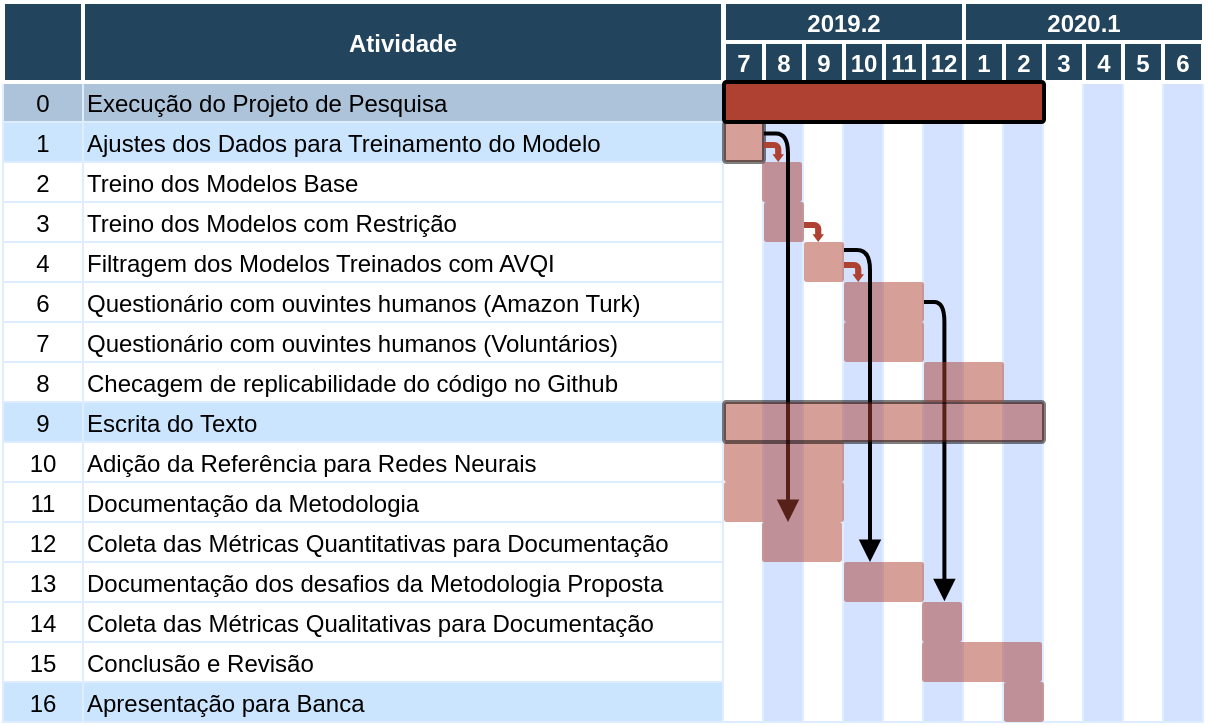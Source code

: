 <mxfile version="10.7.7" type="device"><diagram name="Page-1" id="8378b5f6-a2b2-b727-a746-972ab9d02e00"><mxGraphModel dx="2323" dy="1392" grid="1" gridSize="10" guides="1" tooltips="1" connect="0" arrows="1" fold="1" page="1" pageScale="1.5" pageWidth="1169" pageHeight="827" background="#ffffff" math="0" shadow="0"><root><mxCell id="0"/><mxCell id="o-ykxOcMyQlo7kCkjefh-287" value="Untitled Layer" parent="0"/><mxCell id="o-ykxOcMyQlo7kCkjefh-288" value="" style="strokeColor=#DEEDFF" vertex="1" parent="o-ykxOcMyQlo7kCkjefh-287"><mxGeometry x="646.5" y="380.0" width="20" height="320" as="geometry"/></mxCell><mxCell id="o-ykxOcMyQlo7kCkjefh-289" value="" style="strokeColor=#DEEDFF;fillColor=#D4E1FF" vertex="1" parent="o-ykxOcMyQlo7kCkjefh-287"><mxGeometry x="666.5" y="380.0" width="20" height="320" as="geometry"/></mxCell><mxCell id="o-ykxOcMyQlo7kCkjefh-290" value="" style="strokeColor=#DEEDFF" vertex="1" parent="o-ykxOcMyQlo7kCkjefh-287"><mxGeometry x="606.5" y="380.0" width="20" height="320" as="geometry"/></mxCell><mxCell id="o-ykxOcMyQlo7kCkjefh-291" value="" style="strokeColor=#DEEDFF;fillColor=#D4E1FF" vertex="1" parent="o-ykxOcMyQlo7kCkjefh-287"><mxGeometry x="626.5" y="380.0" width="20" height="320" as="geometry"/></mxCell><mxCell id="o-ykxOcMyQlo7kCkjefh-292" value="" style="strokeColor=#DEEDFF" vertex="1" parent="o-ykxOcMyQlo7kCkjefh-287"><mxGeometry x="566.5" y="380.0" width="20" height="320" as="geometry"/></mxCell><mxCell id="o-ykxOcMyQlo7kCkjefh-293" value="" style="strokeColor=#DEEDFF;fillColor=#D4E1FF" vertex="1" parent="o-ykxOcMyQlo7kCkjefh-287"><mxGeometry x="586.5" y="380.0" width="20" height="320" as="geometry"/></mxCell><mxCell id="o-ykxOcMyQlo7kCkjefh-294" value="" style="strokeColor=#DEEDFF;fillColor=#D4E1FF" vertex="1" parent="o-ykxOcMyQlo7kCkjefh-287"><mxGeometry x="546.5" y="380.0" width="20" height="320" as="geometry"/></mxCell><mxCell id="o-ykxOcMyQlo7kCkjefh-295" value="" style="strokeColor=#DEEDFF" vertex="1" parent="o-ykxOcMyQlo7kCkjefh-287"><mxGeometry x="446.5" y="380.0" width="20" height="320" as="geometry"/></mxCell><mxCell id="o-ykxOcMyQlo7kCkjefh-296" value="" style="strokeColor=#DEEDFF" vertex="1" parent="o-ykxOcMyQlo7kCkjefh-287"><mxGeometry x="486.5" y="380.0" width="20" height="320" as="geometry"/></mxCell><mxCell id="o-ykxOcMyQlo7kCkjefh-297" value="" style="strokeColor=#DEEDFF" vertex="1" parent="o-ykxOcMyQlo7kCkjefh-287"><mxGeometry x="526.5" y="380.0" width="20" height="320" as="geometry"/></mxCell><mxCell id="o-ykxOcMyQlo7kCkjefh-298" value="" style="strokeColor=#DEEDFF;fillColor=#D4E1FF" vertex="1" parent="o-ykxOcMyQlo7kCkjefh-287"><mxGeometry x="466.5" y="380.0" width="20" height="320" as="geometry"/></mxCell><mxCell id="o-ykxOcMyQlo7kCkjefh-299" value="" style="strokeColor=#DEEDFF;fillColor=#D4E1FF" vertex="1" parent="o-ykxOcMyQlo7kCkjefh-287"><mxGeometry x="506.5" y="380.0" width="20" height="320" as="geometry"/></mxCell><mxCell id="o-ykxOcMyQlo7kCkjefh-300" value="2019.2" style="fillColor=#23445D;strokeColor=#FFFFFF;strokeWidth=2;fontColor=#FFFFFF;fontStyle=1" vertex="1" parent="o-ykxOcMyQlo7kCkjefh-287"><mxGeometry x="447" y="340" width="120" height="20" as="geometry"/></mxCell><mxCell id="o-ykxOcMyQlo7kCkjefh-301" value="2020.1" style="fillColor=#23445D;strokeColor=#FFFFFF;strokeWidth=2;fontColor=#FFFFFF;fontStyle=1" vertex="1" parent="o-ykxOcMyQlo7kCkjefh-287"><mxGeometry x="567" y="340" width="120" height="20" as="geometry"/></mxCell><mxCell id="o-ykxOcMyQlo7kCkjefh-319" value="7" style="fillColor=#23445D;strokeColor=#FFFFFF;strokeWidth=2;fontColor=#FFFFFF;fontStyle=1" vertex="1" parent="o-ykxOcMyQlo7kCkjefh-287"><mxGeometry x="447" y="360" width="20" height="20" as="geometry"/></mxCell><mxCell id="o-ykxOcMyQlo7kCkjefh-320" value="8" style="fillColor=#23445D;strokeColor=#FFFFFF;strokeWidth=2;fontColor=#FFFFFF;fontStyle=1" vertex="1" parent="o-ykxOcMyQlo7kCkjefh-287"><mxGeometry x="467" y="360" width="20" height="20" as="geometry"/></mxCell><mxCell id="o-ykxOcMyQlo7kCkjefh-321" value="9" style="fillColor=#23445D;strokeColor=#FFFFFF;strokeWidth=2;fontColor=#FFFFFF;fontStyle=1" vertex="1" parent="o-ykxOcMyQlo7kCkjefh-287"><mxGeometry x="487" y="360" width="20" height="20" as="geometry"/></mxCell><mxCell id="o-ykxOcMyQlo7kCkjefh-322" value="10" style="fillColor=#23445D;strokeColor=#FFFFFF;strokeWidth=2;fontColor=#FFFFFF;fontStyle=1" vertex="1" parent="o-ykxOcMyQlo7kCkjefh-287"><mxGeometry x="507" y="360" width="20" height="20" as="geometry"/></mxCell><mxCell id="o-ykxOcMyQlo7kCkjefh-325" value="11" style="fillColor=#23445D;strokeColor=#FFFFFF;strokeWidth=2;fontColor=#FFFFFF;fontStyle=1" vertex="1" parent="o-ykxOcMyQlo7kCkjefh-287"><mxGeometry x="527" y="360" width="20" height="20" as="geometry"/></mxCell><mxCell id="o-ykxOcMyQlo7kCkjefh-326" value="12" style="fillColor=#23445D;strokeColor=#FFFFFF;strokeWidth=2;fontColor=#FFFFFF;fontStyle=1" vertex="1" parent="o-ykxOcMyQlo7kCkjefh-287"><mxGeometry x="547" y="360" width="20" height="20" as="geometry"/></mxCell><mxCell id="o-ykxOcMyQlo7kCkjefh-329" value="1" style="fillColor=#23445D;strokeColor=#FFFFFF;strokeWidth=2;fontColor=#FFFFFF;fontStyle=1" vertex="1" parent="o-ykxOcMyQlo7kCkjefh-287"><mxGeometry x="567" y="360" width="20" height="20" as="geometry"/></mxCell><mxCell id="o-ykxOcMyQlo7kCkjefh-330" value="2" style="fillColor=#23445D;strokeColor=#FFFFFF;strokeWidth=2;fontColor=#FFFFFF;fontStyle=1" vertex="1" parent="o-ykxOcMyQlo7kCkjefh-287"><mxGeometry x="587" y="360" width="20" height="20" as="geometry"/></mxCell><mxCell id="o-ykxOcMyQlo7kCkjefh-331" value="3" style="fillColor=#23445D;strokeColor=#FFFFFF;strokeWidth=2;fontColor=#FFFFFF;fontStyle=1" vertex="1" parent="o-ykxOcMyQlo7kCkjefh-287"><mxGeometry x="607" y="360" width="20" height="20" as="geometry"/></mxCell><mxCell id="o-ykxOcMyQlo7kCkjefh-332" value="4" style="fillColor=#23445D;strokeColor=#FFFFFF;strokeWidth=2;fontColor=#FFFFFF;fontStyle=1" vertex="1" parent="o-ykxOcMyQlo7kCkjefh-287"><mxGeometry x="627" y="360" width="20" height="20" as="geometry"/></mxCell><mxCell id="o-ykxOcMyQlo7kCkjefh-333" value="5" style="fillColor=#23445D;strokeColor=#FFFFFF;strokeWidth=2;fontColor=#FFFFFF;fontStyle=1" vertex="1" parent="o-ykxOcMyQlo7kCkjefh-287"><mxGeometry x="646.5" y="360" width="20" height="20" as="geometry"/></mxCell><mxCell id="o-ykxOcMyQlo7kCkjefh-334" value="6" style="fillColor=#23445D;strokeColor=#FFFFFF;strokeWidth=2;fontColor=#FFFFFF;fontStyle=1" vertex="1" parent="o-ykxOcMyQlo7kCkjefh-287"><mxGeometry x="666.5" y="360" width="20" height="20" as="geometry"/></mxCell><mxCell id="1" parent="0"/><mxCell id="63" value="0" style="strokeColor=#DEEDFF;fillColor=#ADC3D9" parent="1" vertex="1"><mxGeometry x="86.5" y="380" width="40" height="20" as="geometry"/></mxCell><mxCell id="64" value="Execução do Projeto de Pesquisa" style="align=left;strokeColor=#DEEDFF;fillColor=#ADC3D9" parent="1" vertex="1"><mxGeometry x="126.5" y="380" width="320" height="20" as="geometry"/></mxCell><mxCell id="69" value="1" style="strokeColor=#DEEDFF;fillColor=#CCE5FF" parent="1" vertex="1"><mxGeometry x="86.5" y="400.0" width="40" height="20" as="geometry"/></mxCell><mxCell id="70" value="Ajustes dos Dados para Treinamento do Modelo" style="align=left;strokeColor=#DEEDFF;fillColor=#CCE5FF" parent="1" vertex="1"><mxGeometry x="126.5" y="400.0" width="320.0" height="20" as="geometry"/></mxCell><mxCell id="74" value="2" style="strokeColor=#DEEDFF" parent="1" vertex="1"><mxGeometry x="86.5" y="420.0" width="40" height="20" as="geometry"/></mxCell><mxCell id="75" value="Treino dos Modelos Base" style="align=left;strokeColor=#DEEDFF" parent="1" vertex="1"><mxGeometry x="126.5" y="420.0" width="320.0" height="20.0" as="geometry"/></mxCell><mxCell id="79" value="3" style="strokeColor=#DEEDFF" parent="1" vertex="1"><mxGeometry x="86.5" y="440.0" width="40" height="20" as="geometry"/></mxCell><mxCell id="80" value="Treino dos Modelos com Restrição" style="align=left;strokeColor=#DEEDFF" parent="1" vertex="1"><mxGeometry x="126.5" y="440.0" width="320" height="20" as="geometry"/></mxCell><mxCell id="84" value="4" style="strokeColor=#DEEDFF" parent="1" vertex="1"><mxGeometry x="86.5" y="460.0" width="40" height="20" as="geometry"/></mxCell><mxCell id="85" value="Filtragem dos Modelos Treinados com AVQI" style="align=left;strokeColor=#DEEDFF" parent="1" vertex="1"><mxGeometry x="126.5" y="460.0" width="320.0" height="20" as="geometry"/></mxCell><mxCell id="89" value="6" style="strokeColor=#DEEDFF" parent="1" vertex="1"><mxGeometry x="86.5" y="480.0" width="40" height="20" as="geometry"/></mxCell><mxCell id="90" value="Questionário com ouvintes humanos (Amazon Turk)" style="align=left;strokeColor=#DEEDFF" parent="1" vertex="1"><mxGeometry x="126.5" y="480.0" width="320.0" height="20" as="geometry"/></mxCell><mxCell id="94" value="7" style="strokeColor=#DEEDFF" parent="1" vertex="1"><mxGeometry x="86.5" y="500.0" width="40" height="20" as="geometry"/></mxCell><mxCell id="95" value="Questionário com ouvintes humanos (Voluntários)" style="align=left;strokeColor=#DEEDFF" parent="1" vertex="1"><mxGeometry x="126.5" y="500.0" width="320.0" height="20" as="geometry"/></mxCell><mxCell id="99" value="8" style="strokeColor=#DEEDFF" parent="1" vertex="1"><mxGeometry x="86.5" y="520.0" width="40" height="20" as="geometry"/></mxCell><mxCell id="100" value="Checagem de replicabilidade do código no Github" style="align=left;strokeColor=#DEEDFF" parent="1" vertex="1"><mxGeometry x="126.5" y="520.0" width="320.0" height="20" as="geometry"/></mxCell><mxCell id="104" value="9" style="strokeColor=#DEEDFF;fillColor=#CCE5FF" parent="1" vertex="1"><mxGeometry x="86.5" y="540.0" width="40" height="20" as="geometry"/></mxCell><mxCell id="105" value="Escrita do Texto" style="align=left;strokeColor=#DEEDFF;fillColor=#CCE5FF" parent="1" vertex="1"><mxGeometry x="126.5" y="540.0" width="320.0" height="20.0" as="geometry"/></mxCell><mxCell id="109" value="10" style="strokeColor=#DEEDFF" parent="1" vertex="1"><mxGeometry x="86.5" y="560.0" width="40" height="20" as="geometry"/></mxCell><mxCell id="110" value="Adição da Referência para Redes Neurais" style="align=left;strokeColor=#DEEDFF" parent="1" vertex="1"><mxGeometry x="126.5" y="560.0" width="320.0" height="20" as="geometry"/></mxCell><mxCell id="114" value="11" style="strokeColor=#DEEDFF" parent="1" vertex="1"><mxGeometry x="86.5" y="580.0" width="40" height="20" as="geometry"/></mxCell><mxCell id="115" value="Documentação da Metodologia" style="align=left;strokeColor=#DEEDFF" parent="1" vertex="1"><mxGeometry x="126.5" y="580.0" width="320.0" height="20" as="geometry"/></mxCell><mxCell id="119" value="12" style="strokeColor=#DEEDFF" parent="1" vertex="1"><mxGeometry x="86.5" y="600.0" width="40" height="20" as="geometry"/></mxCell><mxCell id="120" value="Coleta das Métricas Quantitativas para Documentação" style="align=left;strokeColor=#DEEDFF" parent="1" vertex="1"><mxGeometry x="126.5" y="600.0" width="320" height="20" as="geometry"/></mxCell><mxCell id="124" value="13" style="strokeColor=#DEEDFF" parent="1" vertex="1"><mxGeometry x="86.5" y="620.0" width="40" height="20" as="geometry"/></mxCell><mxCell id="125" value="Documentação dos desafios da Metodologia Proposta" style="align=left;strokeColor=#DEEDFF" parent="1" vertex="1"><mxGeometry x="126.5" y="620.0" width="320" height="20" as="geometry"/></mxCell><mxCell id="129" value="14" style="strokeColor=#DEEDFF" parent="1" vertex="1"><mxGeometry x="86.5" y="640.0" width="40" height="20" as="geometry"/></mxCell><mxCell id="130" value="Coleta das Métricas Qualitativas para Documentação" style="align=left;strokeColor=#DEEDFF" parent="1" vertex="1"><mxGeometry x="126.5" y="640.0" width="320.0" height="20" as="geometry"/></mxCell><mxCell id="134" value="15" style="strokeColor=#DEEDFF;fillColor=#FFFFFF" parent="1" vertex="1"><mxGeometry x="86.5" y="660.0" width="40" height="20" as="geometry"/></mxCell><mxCell id="135" value="Conclusão e Revisão" style="align=left;strokeColor=#DEEDFF;fillColor=#FFFFFF" parent="1" vertex="1"><mxGeometry x="126.5" y="660.0" width="320.0" height="20" as="geometry"/></mxCell><mxCell id="139" value="16" style="strokeColor=#DEEDFF;fillColor=#CCE5FF" parent="1" vertex="1"><mxGeometry x="86.5" y="680.0" width="40" height="20" as="geometry"/></mxCell><mxCell id="140" value="Apresentação para Banca" style="align=left;strokeColor=#DEEDFF;fillColor=#CCE5FF" parent="1" vertex="1"><mxGeometry x="126.5" y="680.0" width="320.0" height="20" as="geometry"/></mxCell><mxCell id="2" value="Atividade" style="fillColor=#23445D;strokeColor=#FFFFFF;strokeWidth=2;fontColor=#FFFFFF;fontStyle=1" parent="1" vertex="1"><mxGeometry x="126.5" y="340" width="320" height="40" as="geometry"/></mxCell><mxCell id="3" value="" style="fillColor=#23445D;strokeColor=#FFFFFF;strokeWidth=2;fontColor=#FFFFFF;fontStyle=1" parent="1" vertex="1"><mxGeometry x="86.5" y="340" width="40" height="40" as="geometry"/></mxCell><mxCell id="242" value="" style="shape=mxgraph.flowchart.process;fillColor=#AE4132;strokeColor=#000000;strokeWidth=2;opacity=50" parent="1" vertex="1"><mxGeometry x="447" y="400" width="20" height="20" as="geometry"/></mxCell><mxCell id="244" value="" style="shape=mxgraph.flowchart.process;fillColor=#AE4132;strokeColor=none;strokeWidth=2;opacity=50" parent="1" vertex="1"><mxGeometry x="466.0" y="420.0" width="20.0" height="20.0" as="geometry"/></mxCell><mxCell id="245" value="" style="shape=mxgraph.flowchart.process;fillColor=#AE4132;strokeColor=none;strokeWidth=2;opacity=50" parent="1" vertex="1"><mxGeometry x="467" y="440" width="20" height="20" as="geometry"/></mxCell><mxCell id="246" value="" style="shape=mxgraph.flowchart.process;fillColor=#AE4132;strokeColor=none;strokeWidth=2;opacity=50" parent="1" vertex="1"><mxGeometry x="487.0" y="460.0" width="20.0" height="20.0" as="geometry"/></mxCell><mxCell id="249" value="" style="shape=mxgraph.arrows.bent_right_arrow;fillColor=#AE4132;strokeColor=none;strokeWidth=2;direction=south" parent="1" vertex="1"><mxGeometry x="487.0" y="450.0" width="10.0" height="10.0" as="geometry"/></mxCell><mxCell id="250" value="" style="shape=mxgraph.arrows.bent_right_arrow;fillColor=#AE4132;strokeColor=none;strokeWidth=2;direction=south" parent="1" vertex="1"><mxGeometry x="507.0" y="470.0" width="10.0" height="10.0" as="geometry"/></mxCell><mxCell id="252" value="" style="shape=mxgraph.flowchart.process;fillColor=#AE4132;strokeColor=none;strokeWidth=2;opacity=50" parent="1" vertex="1"><mxGeometry x="507" y="480" width="40" height="20" as="geometry"/></mxCell><mxCell id="254" value="" style="shape=mxgraph.flowchart.process;fillColor=#AE4132;strokeColor=#000000;strokeWidth=2;opacity=100" parent="1" vertex="1"><mxGeometry x="447" y="380" width="160" height="20" as="geometry"/></mxCell><mxCell id="o-ykxOcMyQlo7kCkjefh-302" value="" style="shape=mxgraph.arrows.bent_right_arrow;fillColor=#AE4132;strokeColor=none;strokeWidth=2;direction=south" vertex="1" parent="1"><mxGeometry x="467.0" y="410.0" width="10.0" height="10.0" as="geometry"/></mxCell><mxCell id="o-ykxOcMyQlo7kCkjefh-305" value="" style="endArrow=block;html=1;exitX=0.997;exitY=0.29;exitDx=0;exitDy=0;exitPerimeter=0;edgeStyle=orthogonalEdgeStyle;endFill=1;strokeWidth=2;rounded=1;jumpSize=5;comic=0;shadow=0;startSize=6;fixDash=0;backgroundOutline=0;noJump=0;orthogonalLoop=0;jumpStyle=arc;" edge="1" parent="1" source="242" target="o-ykxOcMyQlo7kCkjefh-309"><mxGeometry width="50" height="50" relative="1" as="geometry"><mxPoint x="470" y="420" as="sourcePoint"/><mxPoint x="490" y="400" as="targetPoint"/><Array as="points"><mxPoint x="479" y="406"/></Array></mxGeometry></mxCell><mxCell id="o-ykxOcMyQlo7kCkjefh-307" value="" style="shape=mxgraph.flowchart.process;fillColor=#AE4132;strokeColor=none;strokeWidth=2;opacity=50" vertex="1" parent="1"><mxGeometry x="447" y="560" width="60" height="20" as="geometry"/></mxCell><mxCell id="o-ykxOcMyQlo7kCkjefh-308" value="" style="shape=mxgraph.flowchart.process;fillColor=#AE4132;strokeColor=none;strokeWidth=2;opacity=50" vertex="1" parent="1"><mxGeometry x="447" y="580" width="60" height="20" as="geometry"/></mxCell><mxCell id="o-ykxOcMyQlo7kCkjefh-309" value="" style="shape=mxgraph.flowchart.process;fillColor=#AE4132;strokeColor=none;strokeWidth=2;opacity=50" vertex="1" parent="1"><mxGeometry x="466" y="600" width="40" height="20" as="geometry"/></mxCell><mxCell id="o-ykxOcMyQlo7kCkjefh-310" value="" style="shape=mxgraph.flowchart.process;fillColor=#AE4132;strokeColor=none;strokeWidth=2;opacity=50" vertex="1" parent="1"><mxGeometry x="507" y="500" width="40" height="20" as="geometry"/></mxCell><mxCell id="o-ykxOcMyQlo7kCkjefh-311" value="" style="endArrow=block;html=1;edgeStyle=orthogonalEdgeStyle;endFill=1;strokeWidth=2;rounded=1;jumpSize=5;comic=0;shadow=0;startSize=6;fixDash=0;backgroundOutline=0;noJump=0;orthogonalLoop=0;jumpStyle=arc;" edge="1" parent="1" target="o-ykxOcMyQlo7kCkjefh-312"><mxGeometry width="50" height="50" relative="1" as="geometry"><mxPoint x="507" y="464" as="sourcePoint"/><mxPoint x="526.857" y="654.714" as="targetPoint"/><Array as="points"><mxPoint x="520" y="464"/></Array></mxGeometry></mxCell><mxCell id="o-ykxOcMyQlo7kCkjefh-312" value="" style="shape=mxgraph.flowchart.process;fillColor=#AE4132;strokeColor=none;strokeWidth=2;opacity=50" vertex="1" parent="1"><mxGeometry x="507" y="620" width="40" height="20" as="geometry"/></mxCell><mxCell id="o-ykxOcMyQlo7kCkjefh-314" value="" style="shape=mxgraph.flowchart.process;fillColor=#AE4132;strokeColor=none;strokeWidth=2;opacity=50" vertex="1" parent="1"><mxGeometry x="546" y="640" width="20" height="20" as="geometry"/></mxCell><mxCell id="o-ykxOcMyQlo7kCkjefh-315" value="" style="endArrow=block;html=1;edgeStyle=orthogonalEdgeStyle;endFill=1;strokeWidth=2;rounded=1;jumpSize=5;comic=0;shadow=0;startSize=6;fixDash=0;backgroundOutline=0;noJump=0;orthogonalLoop=0;jumpStyle=arc;entryX=0.56;entryY=-0.02;entryDx=0;entryDy=0;entryPerimeter=0;" edge="1" parent="1" source="252" target="o-ykxOcMyQlo7kCkjefh-314"><mxGeometry width="50" height="50" relative="1" as="geometry"><mxPoint x="517" y="474.143" as="sourcePoint"/><mxPoint x="530.143" y="630" as="targetPoint"/><Array as="points"><mxPoint x="557" y="490"/></Array></mxGeometry></mxCell><mxCell id="256" value="" style="shape=mxgraph.flowchart.process;fillColor=#AE4132;strokeColor=#000000;strokeWidth=2;opacity=50" parent="1" vertex="1"><mxGeometry x="447" y="540" width="160" height="20" as="geometry"/></mxCell><mxCell id="o-ykxOcMyQlo7kCkjefh-316" value="" style="shape=mxgraph.flowchart.process;fillColor=#AE4132;strokeColor=none;strokeWidth=2;opacity=50" vertex="1" parent="1"><mxGeometry x="546" y="660" width="60" height="20" as="geometry"/></mxCell><mxCell id="o-ykxOcMyQlo7kCkjefh-317" value="" style="shape=mxgraph.flowchart.process;fillColor=#AE4132;strokeColor=none;strokeWidth=2;opacity=50" vertex="1" parent="1"><mxGeometry x="587" y="680" width="20" height="20" as="geometry"/></mxCell><mxCell id="o-ykxOcMyQlo7kCkjefh-318" value="" style="shape=mxgraph.flowchart.process;fillColor=#AE4132;strokeColor=none;strokeWidth=2;opacity=50" vertex="1" parent="1"><mxGeometry x="547" y="520" width="40" height="20" as="geometry"/></mxCell></root></mxGraphModel></diagram></mxfile>